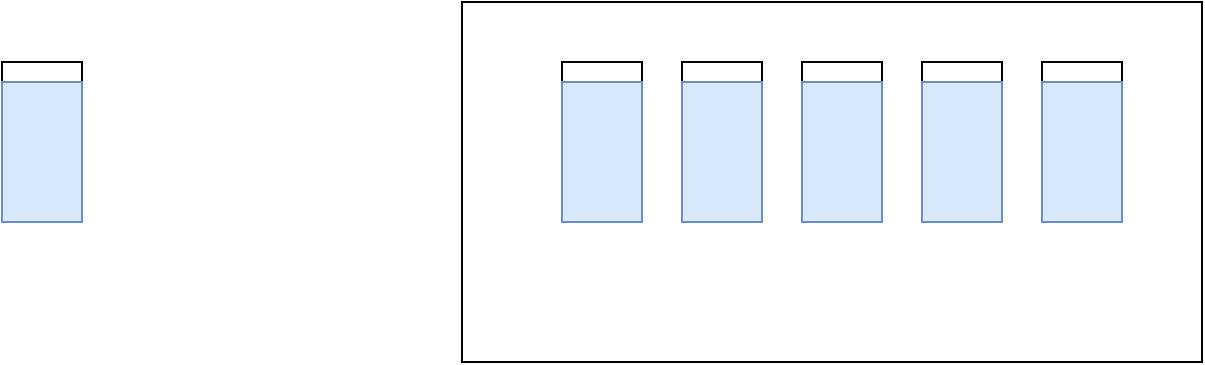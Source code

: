 <mxfile version="12.9.14" type="github"><diagram id="zzo0K5NP4Y799Hb-qvhN" name="第 1 页"><mxGraphModel dx="1186" dy="773" grid="1" gridSize="10" guides="1" tooltips="1" connect="1" arrows="1" fold="1" page="1" pageScale="1" pageWidth="827" pageHeight="1169" math="0" shadow="0"><root><mxCell id="0"/><mxCell id="1" parent="0"/><mxCell id="GL8d9wJyNtRodX0jIJ6Q-3" value="" style="rounded=0;whiteSpace=wrap;html=1;" vertex="1" parent="1"><mxGeometry x="100" y="260" width="40" height="80" as="geometry"/></mxCell><mxCell id="GL8d9wJyNtRodX0jIJ6Q-4" value="" style="rounded=0;whiteSpace=wrap;html=1;fillColor=#dae8fc;strokeColor=#6c8ebf;" vertex="1" parent="1"><mxGeometry x="100" y="270" width="40" height="70" as="geometry"/></mxCell><mxCell id="GL8d9wJyNtRodX0jIJ6Q-12" value="" style="rounded=0;whiteSpace=wrap;html=1;" vertex="1" parent="1"><mxGeometry x="380" y="260" width="40" height="80" as="geometry"/></mxCell><mxCell id="GL8d9wJyNtRodX0jIJ6Q-13" value="" style="rounded=0;whiteSpace=wrap;html=1;fillColor=#dae8fc;strokeColor=#6c8ebf;" vertex="1" parent="1"><mxGeometry x="380" y="270" width="40" height="70" as="geometry"/></mxCell><mxCell id="GL8d9wJyNtRodX0jIJ6Q-14" value="" style="rounded=0;whiteSpace=wrap;html=1;" vertex="1" parent="1"><mxGeometry x="440" y="260" width="40" height="80" as="geometry"/></mxCell><mxCell id="GL8d9wJyNtRodX0jIJ6Q-15" value="" style="rounded=0;whiteSpace=wrap;html=1;fillColor=#dae8fc;strokeColor=#6c8ebf;" vertex="1" parent="1"><mxGeometry x="440" y="270" width="40" height="70" as="geometry"/></mxCell><mxCell id="GL8d9wJyNtRodX0jIJ6Q-18" value="" style="rounded=0;whiteSpace=wrap;html=1;" vertex="1" parent="1"><mxGeometry x="500" y="260" width="40" height="80" as="geometry"/></mxCell><mxCell id="GL8d9wJyNtRodX0jIJ6Q-19" value="" style="rounded=0;whiteSpace=wrap;html=1;fillColor=#dae8fc;strokeColor=#6c8ebf;" vertex="1" parent="1"><mxGeometry x="500" y="270" width="40" height="70" as="geometry"/></mxCell><mxCell id="GL8d9wJyNtRodX0jIJ6Q-20" value="" style="rounded=0;whiteSpace=wrap;html=1;" vertex="1" parent="1"><mxGeometry x="560" y="260" width="40" height="80" as="geometry"/></mxCell><mxCell id="GL8d9wJyNtRodX0jIJ6Q-21" value="" style="rounded=0;whiteSpace=wrap;html=1;fillColor=#dae8fc;strokeColor=#6c8ebf;" vertex="1" parent="1"><mxGeometry x="560" y="270" width="40" height="70" as="geometry"/></mxCell><mxCell id="GL8d9wJyNtRodX0jIJ6Q-22" value="" style="rounded=0;whiteSpace=wrap;html=1;" vertex="1" parent="1"><mxGeometry x="620" y="260" width="40" height="80" as="geometry"/></mxCell><mxCell id="GL8d9wJyNtRodX0jIJ6Q-23" value="" style="rounded=0;whiteSpace=wrap;html=1;fillColor=#dae8fc;strokeColor=#6c8ebf;" vertex="1" parent="1"><mxGeometry x="620" y="270" width="40" height="70" as="geometry"/></mxCell><mxCell id="GL8d9wJyNtRodX0jIJ6Q-24" value="" style="rounded=0;whiteSpace=wrap;html=1;fillColor=none;" vertex="1" parent="1"><mxGeometry x="330" y="230" width="370" height="180" as="geometry"/></mxCell></root></mxGraphModel></diagram></mxfile>